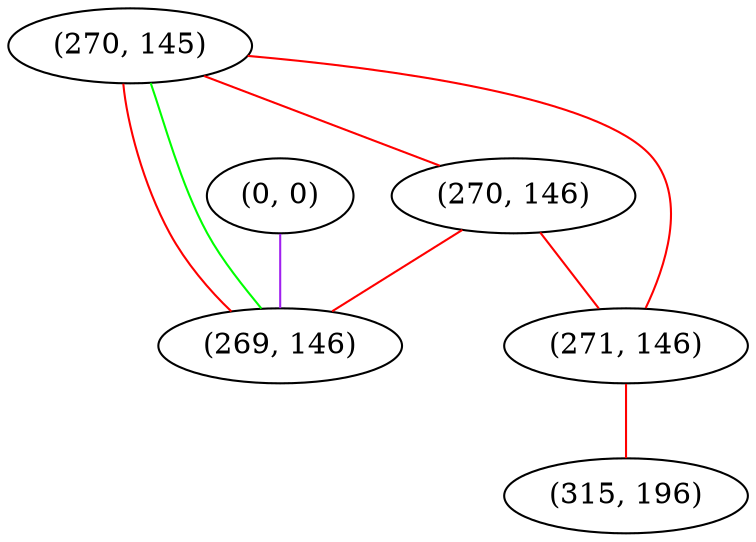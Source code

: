 graph "" {
"(270, 145)";
"(0, 0)";
"(270, 146)";
"(269, 146)";
"(271, 146)";
"(315, 196)";
"(270, 145)" -- "(270, 146)"  [color=red, key=0, weight=1];
"(270, 145)" -- "(269, 146)"  [color=red, key=0, weight=1];
"(270, 145)" -- "(269, 146)"  [color=green, key=1, weight=2];
"(270, 145)" -- "(271, 146)"  [color=red, key=0, weight=1];
"(0, 0)" -- "(269, 146)"  [color=purple, key=0, weight=4];
"(270, 146)" -- "(269, 146)"  [color=red, key=0, weight=1];
"(270, 146)" -- "(271, 146)"  [color=red, key=0, weight=1];
"(271, 146)" -- "(315, 196)"  [color=red, key=0, weight=1];
}
